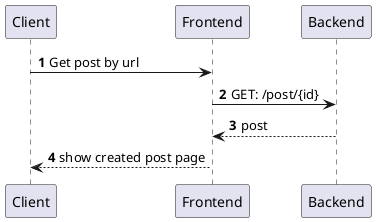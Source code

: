 @startuml
'https://plantuml.com/sequence-diagram

autonumber

Client -> Frontend: Get post by url
Frontend -> Backend: GET: /post/{id}
Frontend <-- Backend: post
Client <-- Frontend: show created post page
@enduml